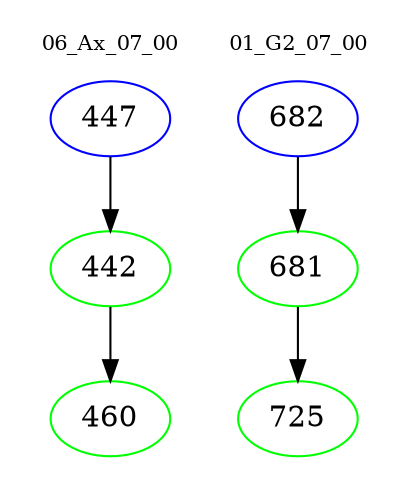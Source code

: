 digraph{
subgraph cluster_0 {
color = white
label = "06_Ax_07_00";
fontsize=10;
T0_447 [label="447", color="blue"]
T0_447 -> T0_442 [color="black"]
T0_442 [label="442", color="green"]
T0_442 -> T0_460 [color="black"]
T0_460 [label="460", color="green"]
}
subgraph cluster_1 {
color = white
label = "01_G2_07_00";
fontsize=10;
T1_682 [label="682", color="blue"]
T1_682 -> T1_681 [color="black"]
T1_681 [label="681", color="green"]
T1_681 -> T1_725 [color="black"]
T1_725 [label="725", color="green"]
}
}
